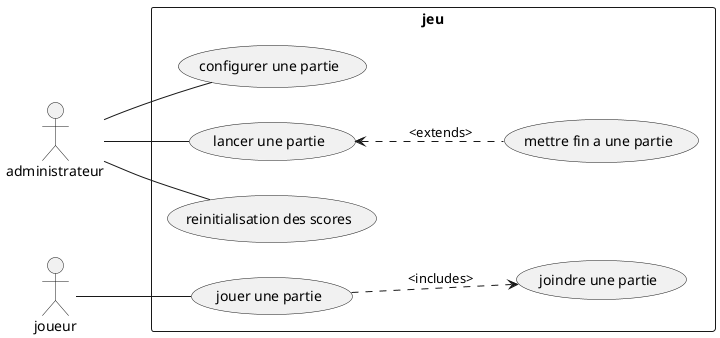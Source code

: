 @startuml

left to right direction

actor administrateur
actor joueur

rectangle jeu {
    joueur -- (jouer une partie)
    (jouer une partie) ..>  (joindre une partie):<includes>
    administrateur -- (configurer une partie)
    administrateur -- (lancer une partie)
    administrateur -- (reinitialisation des scores)
    (lancer une partie)<..(mettre fin a une partie):<extends>
}



@enduml
